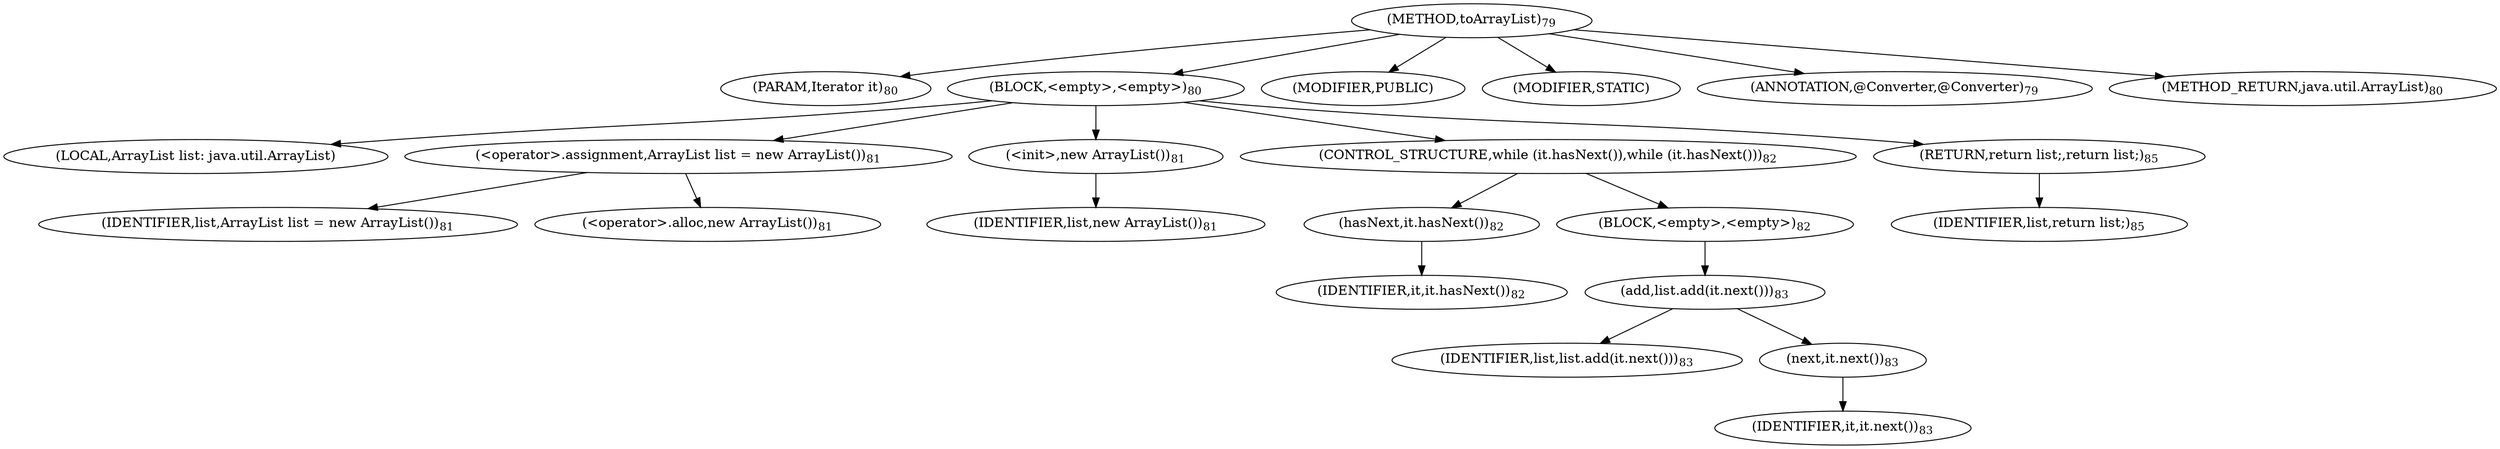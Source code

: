digraph "toArrayList" {  
"76" [label = <(METHOD,toArrayList)<SUB>79</SUB>> ]
"77" [label = <(PARAM,Iterator it)<SUB>80</SUB>> ]
"78" [label = <(BLOCK,&lt;empty&gt;,&lt;empty&gt;)<SUB>80</SUB>> ]
"4" [label = <(LOCAL,ArrayList list: java.util.ArrayList)> ]
"79" [label = <(&lt;operator&gt;.assignment,ArrayList list = new ArrayList())<SUB>81</SUB>> ]
"80" [label = <(IDENTIFIER,list,ArrayList list = new ArrayList())<SUB>81</SUB>> ]
"81" [label = <(&lt;operator&gt;.alloc,new ArrayList())<SUB>81</SUB>> ]
"82" [label = <(&lt;init&gt;,new ArrayList())<SUB>81</SUB>> ]
"3" [label = <(IDENTIFIER,list,new ArrayList())<SUB>81</SUB>> ]
"83" [label = <(CONTROL_STRUCTURE,while (it.hasNext()),while (it.hasNext()))<SUB>82</SUB>> ]
"84" [label = <(hasNext,it.hasNext())<SUB>82</SUB>> ]
"85" [label = <(IDENTIFIER,it,it.hasNext())<SUB>82</SUB>> ]
"86" [label = <(BLOCK,&lt;empty&gt;,&lt;empty&gt;)<SUB>82</SUB>> ]
"87" [label = <(add,list.add(it.next()))<SUB>83</SUB>> ]
"88" [label = <(IDENTIFIER,list,list.add(it.next()))<SUB>83</SUB>> ]
"89" [label = <(next,it.next())<SUB>83</SUB>> ]
"90" [label = <(IDENTIFIER,it,it.next())<SUB>83</SUB>> ]
"91" [label = <(RETURN,return list;,return list;)<SUB>85</SUB>> ]
"92" [label = <(IDENTIFIER,list,return list;)<SUB>85</SUB>> ]
"93" [label = <(MODIFIER,PUBLIC)> ]
"94" [label = <(MODIFIER,STATIC)> ]
"95" [label = <(ANNOTATION,@Converter,@Converter)<SUB>79</SUB>> ]
"96" [label = <(METHOD_RETURN,java.util.ArrayList)<SUB>80</SUB>> ]
  "76" -> "77" 
  "76" -> "78" 
  "76" -> "93" 
  "76" -> "94" 
  "76" -> "95" 
  "76" -> "96" 
  "78" -> "4" 
  "78" -> "79" 
  "78" -> "82" 
  "78" -> "83" 
  "78" -> "91" 
  "79" -> "80" 
  "79" -> "81" 
  "82" -> "3" 
  "83" -> "84" 
  "83" -> "86" 
  "84" -> "85" 
  "86" -> "87" 
  "87" -> "88" 
  "87" -> "89" 
  "89" -> "90" 
  "91" -> "92" 
}
